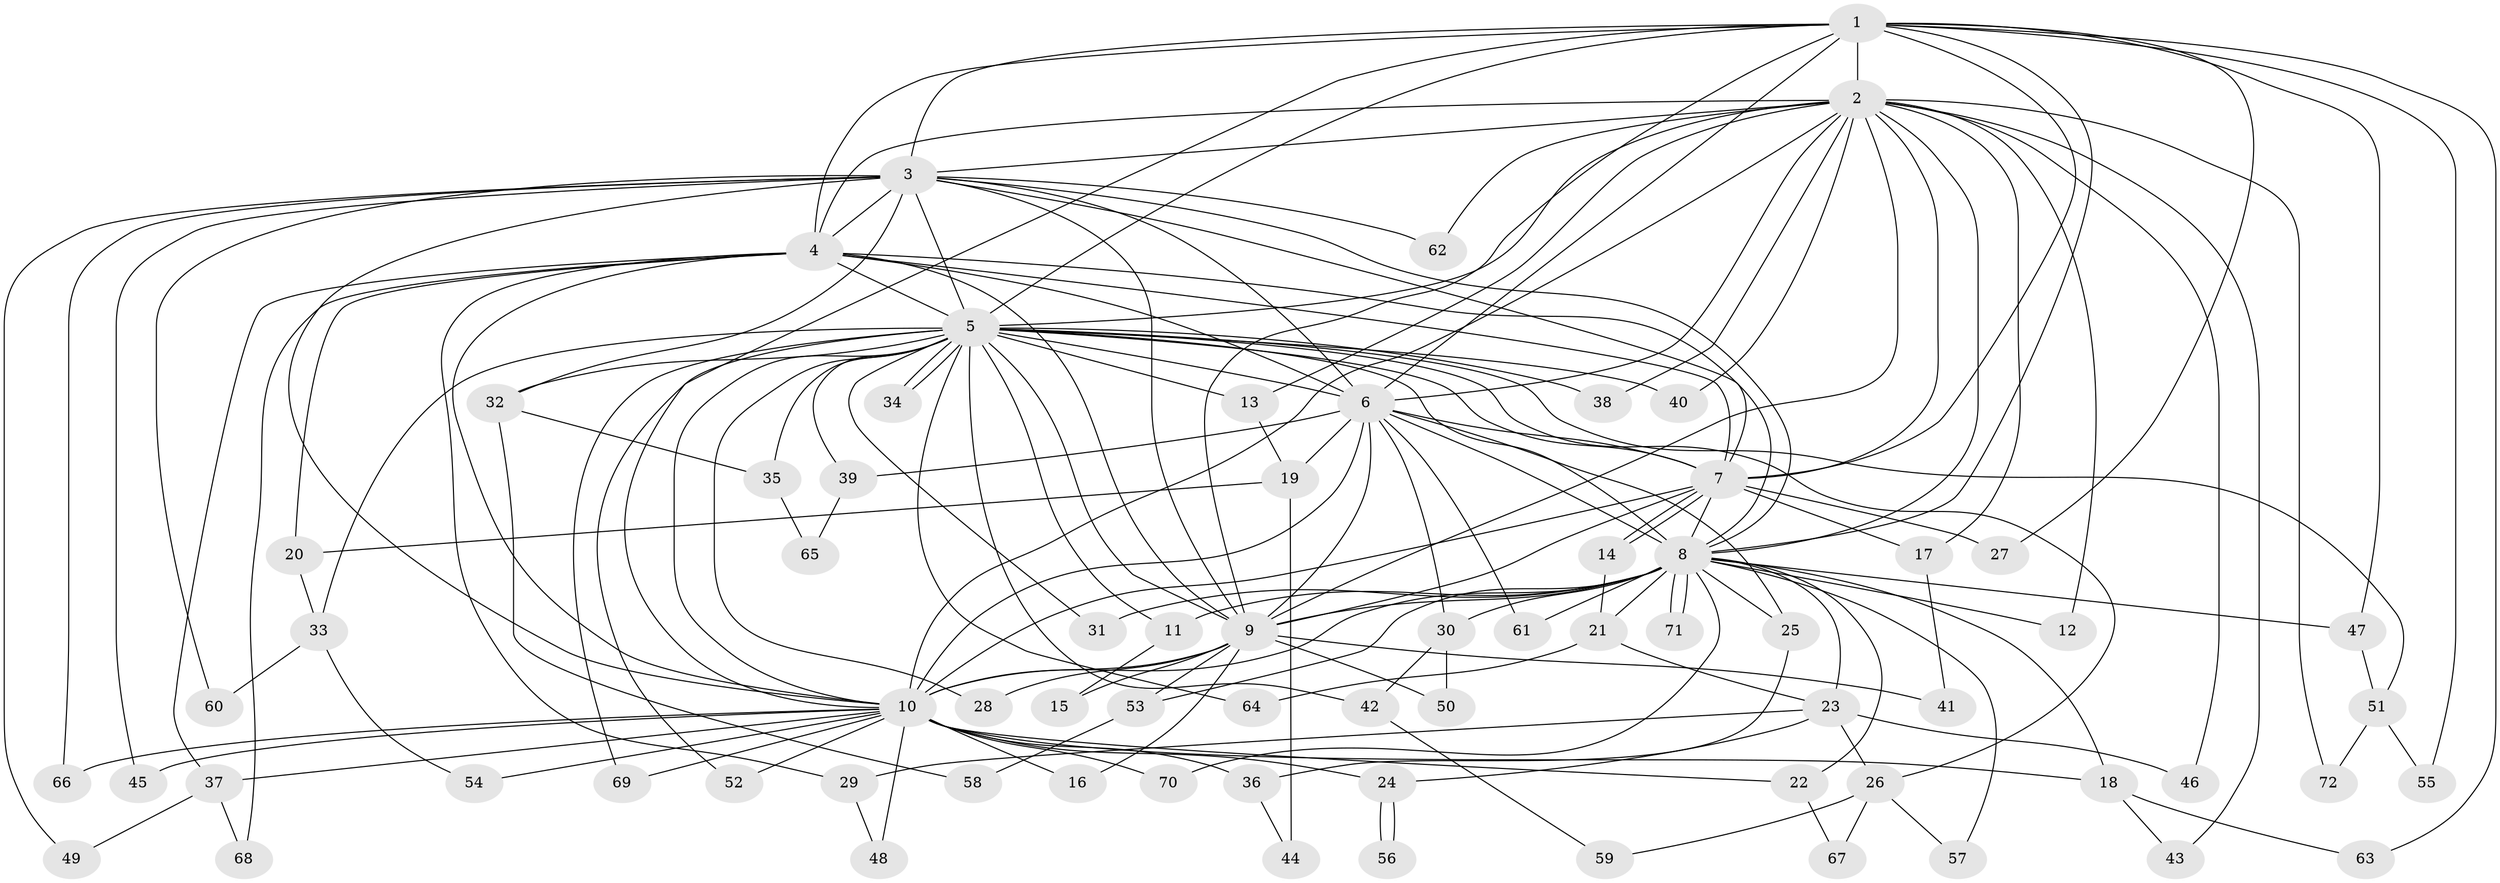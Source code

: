 // Generated by graph-tools (version 1.1) at 2025/49/03/09/25 03:49:33]
// undirected, 72 vertices, 169 edges
graph export_dot {
graph [start="1"]
  node [color=gray90,style=filled];
  1;
  2;
  3;
  4;
  5;
  6;
  7;
  8;
  9;
  10;
  11;
  12;
  13;
  14;
  15;
  16;
  17;
  18;
  19;
  20;
  21;
  22;
  23;
  24;
  25;
  26;
  27;
  28;
  29;
  30;
  31;
  32;
  33;
  34;
  35;
  36;
  37;
  38;
  39;
  40;
  41;
  42;
  43;
  44;
  45;
  46;
  47;
  48;
  49;
  50;
  51;
  52;
  53;
  54;
  55;
  56;
  57;
  58;
  59;
  60;
  61;
  62;
  63;
  64;
  65;
  66;
  67;
  68;
  69;
  70;
  71;
  72;
  1 -- 2;
  1 -- 3;
  1 -- 4;
  1 -- 5;
  1 -- 6;
  1 -- 7;
  1 -- 8;
  1 -- 9;
  1 -- 10;
  1 -- 27;
  1 -- 47;
  1 -- 55;
  1 -- 63;
  2 -- 3;
  2 -- 4;
  2 -- 5;
  2 -- 6;
  2 -- 7;
  2 -- 8;
  2 -- 9;
  2 -- 10;
  2 -- 12;
  2 -- 13;
  2 -- 17;
  2 -- 38;
  2 -- 40;
  2 -- 43;
  2 -- 46;
  2 -- 62;
  2 -- 72;
  3 -- 4;
  3 -- 5;
  3 -- 6;
  3 -- 7;
  3 -- 8;
  3 -- 9;
  3 -- 10;
  3 -- 32;
  3 -- 45;
  3 -- 49;
  3 -- 60;
  3 -- 62;
  3 -- 66;
  4 -- 5;
  4 -- 6;
  4 -- 7;
  4 -- 8;
  4 -- 9;
  4 -- 10;
  4 -- 20;
  4 -- 29;
  4 -- 37;
  4 -- 68;
  5 -- 6;
  5 -- 7;
  5 -- 8;
  5 -- 9;
  5 -- 10;
  5 -- 11;
  5 -- 13;
  5 -- 26;
  5 -- 28;
  5 -- 31;
  5 -- 32;
  5 -- 33;
  5 -- 34;
  5 -- 34;
  5 -- 35;
  5 -- 38;
  5 -- 39;
  5 -- 40;
  5 -- 42;
  5 -- 51;
  5 -- 52;
  5 -- 64;
  5 -- 69;
  6 -- 7;
  6 -- 8;
  6 -- 9;
  6 -- 10;
  6 -- 19;
  6 -- 25;
  6 -- 30;
  6 -- 39;
  6 -- 61;
  7 -- 8;
  7 -- 9;
  7 -- 10;
  7 -- 14;
  7 -- 14;
  7 -- 17;
  7 -- 27;
  8 -- 9;
  8 -- 10;
  8 -- 11;
  8 -- 12;
  8 -- 18;
  8 -- 21;
  8 -- 22;
  8 -- 23;
  8 -- 25;
  8 -- 30;
  8 -- 31;
  8 -- 47;
  8 -- 53;
  8 -- 57;
  8 -- 61;
  8 -- 70;
  8 -- 71;
  8 -- 71;
  9 -- 10;
  9 -- 15;
  9 -- 16;
  9 -- 28;
  9 -- 41;
  9 -- 50;
  9 -- 53;
  10 -- 16;
  10 -- 18;
  10 -- 22;
  10 -- 24;
  10 -- 36;
  10 -- 37;
  10 -- 45;
  10 -- 48;
  10 -- 52;
  10 -- 54;
  10 -- 66;
  10 -- 69;
  10 -- 70;
  11 -- 15;
  13 -- 19;
  14 -- 21;
  17 -- 41;
  18 -- 43;
  18 -- 63;
  19 -- 20;
  19 -- 44;
  20 -- 33;
  21 -- 23;
  21 -- 64;
  22 -- 67;
  23 -- 24;
  23 -- 26;
  23 -- 29;
  23 -- 46;
  24 -- 56;
  24 -- 56;
  25 -- 36;
  26 -- 57;
  26 -- 59;
  26 -- 67;
  29 -- 48;
  30 -- 42;
  30 -- 50;
  32 -- 35;
  32 -- 58;
  33 -- 54;
  33 -- 60;
  35 -- 65;
  36 -- 44;
  37 -- 49;
  37 -- 68;
  39 -- 65;
  42 -- 59;
  47 -- 51;
  51 -- 55;
  51 -- 72;
  53 -- 58;
}
